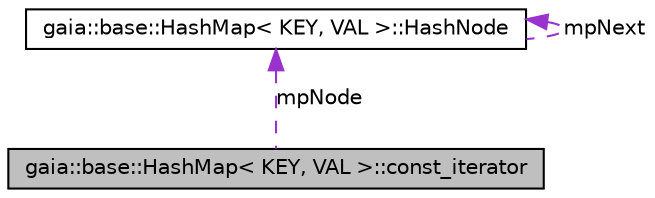digraph G
{
  edge [fontname="Helvetica",fontsize="10",labelfontname="Helvetica",labelfontsize="10"];
  node [fontname="Helvetica",fontsize="10",shape=record];
  Node1 [label="gaia::base::HashMap\< KEY, VAL \>::const_iterator",height=0.2,width=0.4,color="black", fillcolor="grey75", style="filled" fontcolor="black"];
  Node2 -> Node1 [dir=back,color="darkorchid3",fontsize="10",style="dashed",label="mpNode",fontname="Helvetica"];
  Node2 [label="gaia::base::HashMap\< KEY, VAL \>::HashNode",height=0.2,width=0.4,color="black", fillcolor="white", style="filled",URL="$df/de1/structgaia_1_1base_1_1_hash_map_1_1_hash_node.html"];
  Node2 -> Node2 [dir=back,color="darkorchid3",fontsize="10",style="dashed",label="mpNext",fontname="Helvetica"];
}
